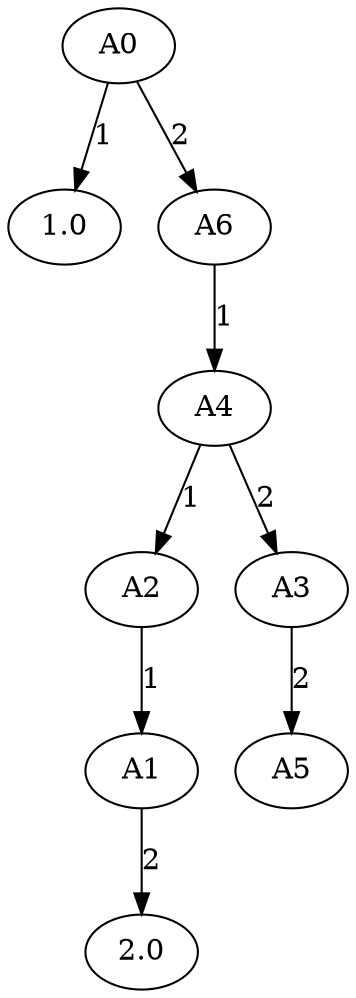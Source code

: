 // Random importance
digraph {
	0 [label=A0]
	1.0 [label=1.0]
	0 -> 1.0 [label=1]
	6 [label=A6]
	0 -> 6 [label=2]
	4 [label=A4]
	6 -> 4 [label=1]
	2 [label=A2]
	4 -> 2 [label=1]
	1 [label=A1]
	2 -> 1 [label=1]
	2.0 [label=2.0]
	1 -> 2.0 [label=2]
	3 [label=A3]
	4 -> 3 [label=2]
	5 [label=A5]
	3 -> 5 [label=2]
}
